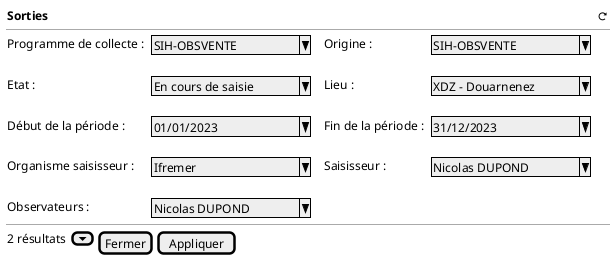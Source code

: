 @startsalt
{

  {<b>Sorties                                                                                                                                                                                <&reload>}
   --

    {
        Programme de collecte : | . | ^ SIH-OBSVENTE     ^ |  . | . | Origine :   | . | ^SIH-OBSVENTE      ^
        .
        Etat :   | . | ^En cours de saisie^ | . | . | Lieu : | . | ^ XDZ - Douarnenez ^
        .
        Début de la période : | . | ^01/01/2023        ^ | . | . | Fin de la période : | . | ^31/12/2023        ^
        .
        Organisme saisisseur :   | . | ^ Ifremer          ^ |  . | . | Saisisseur :   | . | ^ Nicolas DUPOND   ^
        .
        Observateurs : | . | ^ Nicolas DUPOND   ^

    }

  --
  {2 résultats  {}[<&caret-bottom>] | [Fermer] | [Appliquer]}}
}
@endsalt
